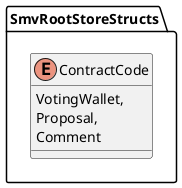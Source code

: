 @startuml
skinparam WrapWidth 600
skinparam classAttributeIconSize 0
' hide circle
skinparam linetype ortho
skinparam linetype polyline
top to bottom direction
left to right direction
skinparam componentStyle uml2

package SmvRootStoreStructs {

  together {
    enum ContractCode {
      VotingWallet,
      Proposal,
      Comment
    }
  }
}

@enduml

